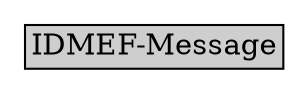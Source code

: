 digraph "IDMEF-Message" {
	graph [rankdir=LR];
	node [label="\N"];
	graph [bb="0,0,132,36"];
	"IDMEF-Message" [label=<<table BORDER="0" CELLBORDER="1" CELLSPACING="0"> <tr > <td BGCOLOR="#CECECE" HREF="#" TITLE="All IDMEF messages are instances of the IDMEF-Message class; it is the top-level class of the IDMEF data model, as well as the IDMEF DTD. There are currently two types (subclasses) of IDMEF-Message: Alert and Heartbeat. ">IDMEF-Message</td> </tr>" %</table>>, shape=plaintext, pos="66,18", width="1.8333", height="0.5"];
}
